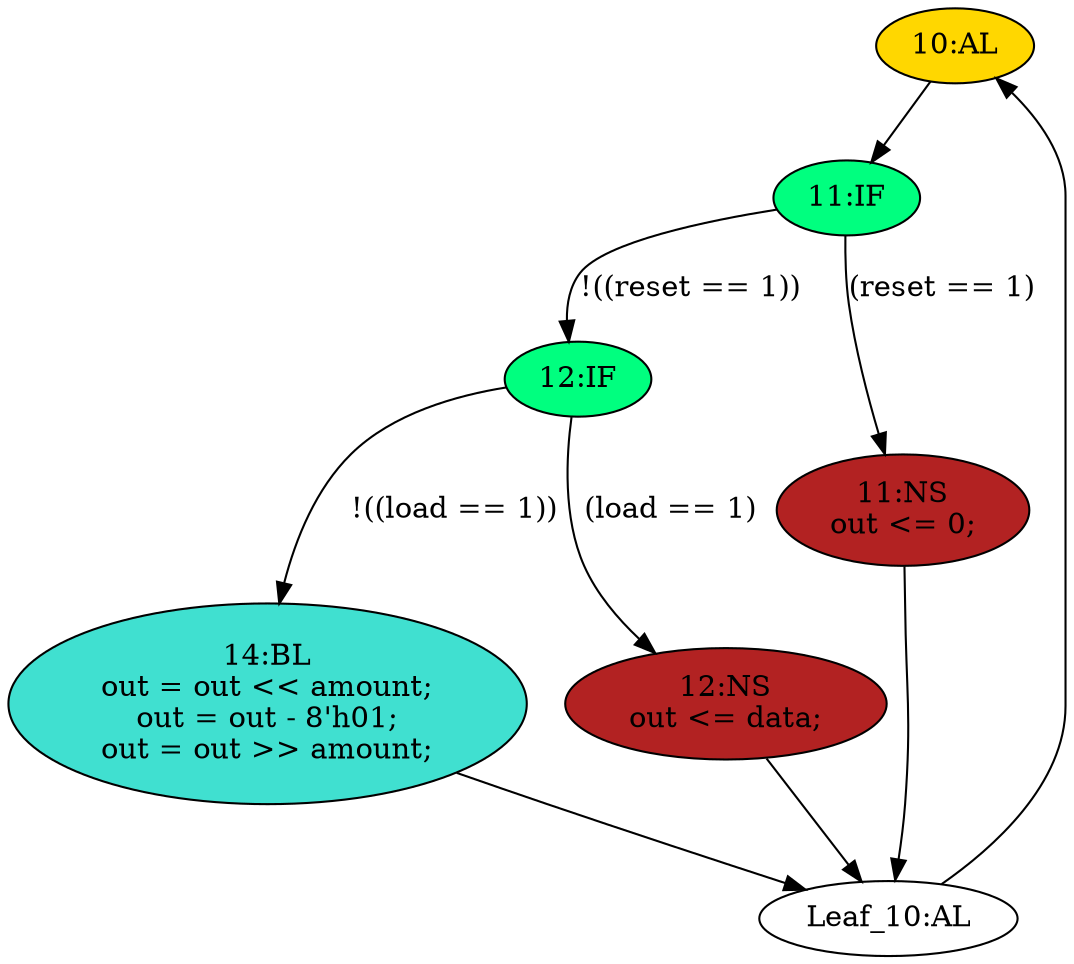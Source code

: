 strict digraph "compose( ,  )" {
	node [label="\N"];
	"10:AL"	[ast="<pyverilog.vparser.ast.Always object at 0x7f46ffba3210>",
		clk_sens=True,
		fillcolor=gold,
		label="10:AL",
		sens="['clk', 'reset']",
		statements="[]",
		style=filled,
		typ=Always,
		use_var="['load', 'reset', 'amount', 'data', 'out']"];
	"11:IF"	[ast="<pyverilog.vparser.ast.IfStatement object at 0x7f46ffb4ecd0>",
		fillcolor=springgreen,
		label="11:IF",
		statements="[]",
		style=filled,
		typ=IfStatement];
	"10:AL" -> "11:IF"	[cond="[]",
		lineno=None];
	"14:BL"	[ast="<pyverilog.vparser.ast.Block object at 0x7f46ffba6150>",
		fillcolor=turquoise,
		label="14:BL
out = out << amount;
out = out - 8'h01;
out = out >> amount;",
		statements="[<pyverilog.vparser.ast.BlockingSubstitution object at 0x7f46ffba6450>, <pyverilog.vparser.ast.BlockingSubstitution object at 0x7f47013bf450>, <\
pyverilog.vparser.ast.BlockingSubstitution object at 0x7f46ffe60450>]",
		style=filled,
		typ=Block];
	"Leaf_10:AL"	[def_var="['out']",
		label="Leaf_10:AL"];
	"14:BL" -> "Leaf_10:AL"	[cond="[]",
		lineno=None];
	"12:IF"	[ast="<pyverilog.vparser.ast.IfStatement object at 0x7f46ffbbdd10>",
		fillcolor=springgreen,
		label="12:IF",
		statements="[]",
		style=filled,
		typ=IfStatement];
	"12:IF" -> "14:BL"	[cond="['load']",
		label="!((load == 1))",
		lineno=12];
	"12:NS"	[ast="<pyverilog.vparser.ast.NonblockingSubstitution object at 0x7f46ffbbdc50>",
		fillcolor=firebrick,
		label="12:NS
out <= data;",
		statements="[<pyverilog.vparser.ast.NonblockingSubstitution object at 0x7f46ffbbdc50>]",
		style=filled,
		typ=NonblockingSubstitution];
	"12:IF" -> "12:NS"	[cond="['load']",
		label="(load == 1)",
		lineno=12];
	"11:IF" -> "12:IF"	[cond="['reset']",
		label="!((reset == 1))",
		lineno=11];
	"11:NS"	[ast="<pyverilog.vparser.ast.NonblockingSubstitution object at 0x7f46ffb4ebd0>",
		fillcolor=firebrick,
		label="11:NS
out <= 0;",
		statements="[<pyverilog.vparser.ast.NonblockingSubstitution object at 0x7f46ffb4ebd0>]",
		style=filled,
		typ=NonblockingSubstitution];
	"11:IF" -> "11:NS"	[cond="['reset']",
		label="(reset == 1)",
		lineno=11];
	"11:NS" -> "Leaf_10:AL"	[cond="[]",
		lineno=None];
	"12:NS" -> "Leaf_10:AL"	[cond="[]",
		lineno=None];
	"Leaf_10:AL" -> "10:AL";
}
